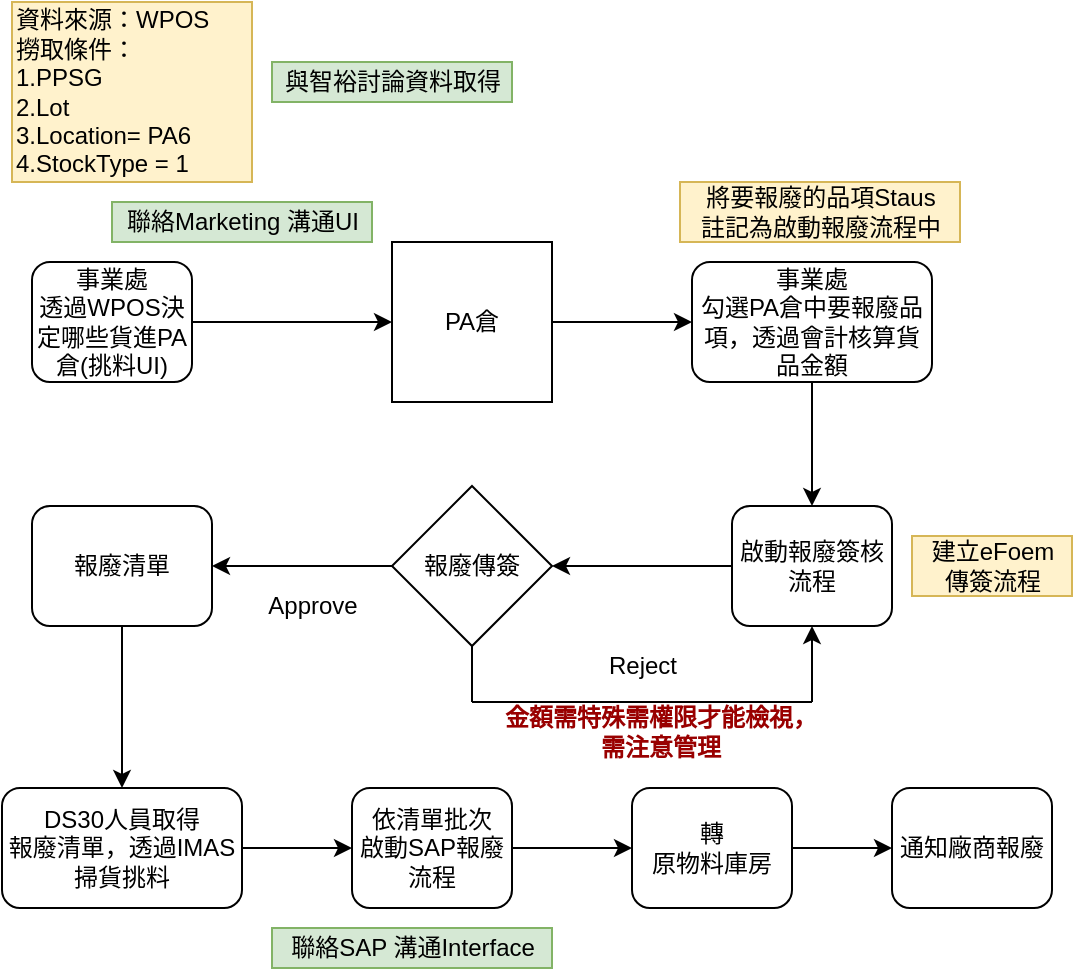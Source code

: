 <mxfile version="14.1.1" type="github">
  <diagram id="eHl3Pnx0dC-pPQDBPnPY" name="Page-1">
    <mxGraphModel dx="981" dy="548" grid="1" gridSize="10" guides="1" tooltips="1" connect="1" arrows="1" fold="1" page="1" pageScale="1" pageWidth="827" pageHeight="1169" math="0" shadow="0">
      <root>
        <mxCell id="0" />
        <mxCell id="1" parent="0" />
        <mxCell id="GB96E8nmfk6Ky5J-cWhC-1" value="事業處&lt;br&gt;勾選PA倉中要報廢品項，透過會計核算貨品金額" style="rounded=1;whiteSpace=wrap;html=1;" vertex="1" parent="1">
          <mxGeometry x="350" y="290" width="120" height="60" as="geometry" />
        </mxCell>
        <mxCell id="GB96E8nmfk6Ky5J-cWhC-35" style="edgeStyle=orthogonalEdgeStyle;rounded=0;orthogonalLoop=1;jettySize=auto;html=1;entryX=0;entryY=0.5;entryDx=0;entryDy=0;" edge="1" parent="1" source="GB96E8nmfk6Ky5J-cWhC-2" target="GB96E8nmfk6Ky5J-cWhC-34">
          <mxGeometry relative="1" as="geometry" />
        </mxCell>
        <mxCell id="GB96E8nmfk6Ky5J-cWhC-2" value="DS30人員取得&lt;br&gt;報廢清單，透過IMAS掃貨挑料" style="rounded=1;whiteSpace=wrap;html=1;" vertex="1" parent="1">
          <mxGeometry x="5" y="553" width="120" height="60" as="geometry" />
        </mxCell>
        <mxCell id="GB96E8nmfk6Ky5J-cWhC-10" style="edgeStyle=orthogonalEdgeStyle;rounded=0;orthogonalLoop=1;jettySize=auto;html=1;entryX=0;entryY=0.5;entryDx=0;entryDy=0;" edge="1" parent="1" source="GB96E8nmfk6Ky5J-cWhC-3" target="GB96E8nmfk6Ky5J-cWhC-4">
          <mxGeometry relative="1" as="geometry" />
        </mxCell>
        <mxCell id="GB96E8nmfk6Ky5J-cWhC-3" value="轉&lt;br&gt;原物料庫房" style="rounded=1;whiteSpace=wrap;html=1;" vertex="1" parent="1">
          <mxGeometry x="320" y="553" width="80" height="60" as="geometry" />
        </mxCell>
        <mxCell id="GB96E8nmfk6Ky5J-cWhC-4" value="通知廠商報廢" style="rounded=1;whiteSpace=wrap;html=1;" vertex="1" parent="1">
          <mxGeometry x="450" y="553" width="80" height="60" as="geometry" />
        </mxCell>
        <mxCell id="GB96E8nmfk6Ky5J-cWhC-22" style="edgeStyle=orthogonalEdgeStyle;rounded=0;orthogonalLoop=1;jettySize=auto;html=1;entryX=0.5;entryY=0;entryDx=0;entryDy=0;exitX=0.5;exitY=1;exitDx=0;exitDy=0;" edge="1" parent="1" source="GB96E8nmfk6Ky5J-cWhC-1" target="GB96E8nmfk6Ky5J-cWhC-19">
          <mxGeometry relative="1" as="geometry">
            <mxPoint x="410" y="360" as="sourcePoint" />
          </mxGeometry>
        </mxCell>
        <mxCell id="GB96E8nmfk6Ky5J-cWhC-78" style="edgeStyle=orthogonalEdgeStyle;rounded=0;orthogonalLoop=1;jettySize=auto;html=1;" edge="1" parent="1" source="GB96E8nmfk6Ky5J-cWhC-15" target="GB96E8nmfk6Ky5J-cWhC-77">
          <mxGeometry relative="1" as="geometry" />
        </mxCell>
        <mxCell id="GB96E8nmfk6Ky5J-cWhC-15" value="事業處&lt;br&gt;透過WPOS決定哪些貨進PA倉(挑料UI)" style="rounded=1;whiteSpace=wrap;html=1;" vertex="1" parent="1">
          <mxGeometry x="20" y="290" width="80" height="60" as="geometry" />
        </mxCell>
        <mxCell id="GB96E8nmfk6Ky5J-cWhC-65" style="edgeStyle=orthogonalEdgeStyle;rounded=0;orthogonalLoop=1;jettySize=auto;html=1;entryX=1;entryY=0.5;entryDx=0;entryDy=0;" edge="1" parent="1" source="GB96E8nmfk6Ky5J-cWhC-19" target="GB96E8nmfk6Ky5J-cWhC-64">
          <mxGeometry relative="1" as="geometry" />
        </mxCell>
        <mxCell id="GB96E8nmfk6Ky5J-cWhC-19" value="啟動報廢簽核流程" style="rounded=1;whiteSpace=wrap;html=1;" vertex="1" parent="1">
          <mxGeometry x="370" y="412" width="80" height="60" as="geometry" />
        </mxCell>
        <mxCell id="GB96E8nmfk6Ky5J-cWhC-36" style="edgeStyle=orthogonalEdgeStyle;rounded=0;orthogonalLoop=1;jettySize=auto;html=1;entryX=0;entryY=0.5;entryDx=0;entryDy=0;" edge="1" parent="1" source="GB96E8nmfk6Ky5J-cWhC-34" target="GB96E8nmfk6Ky5J-cWhC-3">
          <mxGeometry relative="1" as="geometry" />
        </mxCell>
        <mxCell id="GB96E8nmfk6Ky5J-cWhC-34" value="依清單批次&lt;br&gt;啟動SAP報廢流程" style="rounded=1;whiteSpace=wrap;html=1;" vertex="1" parent="1">
          <mxGeometry x="180" y="553" width="80" height="60" as="geometry" />
        </mxCell>
        <mxCell id="GB96E8nmfk6Ky5J-cWhC-49" style="edgeStyle=orthogonalEdgeStyle;rounded=0;orthogonalLoop=1;jettySize=auto;html=1;" edge="1" parent="1" source="GB96E8nmfk6Ky5J-cWhC-37" target="GB96E8nmfk6Ky5J-cWhC-2">
          <mxGeometry relative="1" as="geometry" />
        </mxCell>
        <mxCell id="GB96E8nmfk6Ky5J-cWhC-37" value="報廢清單" style="rounded=1;whiteSpace=wrap;html=1;" vertex="1" parent="1">
          <mxGeometry x="20" y="412" width="90" height="60" as="geometry" />
        </mxCell>
        <mxCell id="GB96E8nmfk6Ky5J-cWhC-41" value="資料來源：WPOS&amp;nbsp;&lt;br&gt;撈取條件：&lt;br&gt;1.PPSG &lt;br&gt;2.Lot &lt;br&gt;3.Location= PA6 &lt;br&gt;4.StockType = 1&amp;nbsp;" style="text;html=1;align=left;verticalAlign=middle;resizable=0;points=[];autosize=1;fillColor=#fff2cc;strokeColor=#d6b656;" vertex="1" parent="1">
          <mxGeometry x="10" y="160" width="120" height="90" as="geometry" />
        </mxCell>
        <mxCell id="GB96E8nmfk6Ky5J-cWhC-43" value="聯絡SAP 溝通Interface" style="text;html=1;align=center;verticalAlign=middle;resizable=0;points=[];autosize=1;fillColor=#d5e8d4;strokeColor=#82b366;" vertex="1" parent="1">
          <mxGeometry x="140" y="623" width="140" height="20" as="geometry" />
        </mxCell>
        <mxCell id="GB96E8nmfk6Ky5J-cWhC-44" value="聯絡Marketing 溝通UI" style="text;html=1;align=center;verticalAlign=middle;resizable=0;points=[];autosize=1;fillColor=#d5e8d4;strokeColor=#82b366;" vertex="1" parent="1">
          <mxGeometry x="60" y="260" width="130" height="20" as="geometry" />
        </mxCell>
        <mxCell id="GB96E8nmfk6Ky5J-cWhC-45" value="與智裕討論資料取得" style="text;html=1;align=center;verticalAlign=middle;resizable=0;points=[];autosize=1;fillColor=#d5e8d4;strokeColor=#82b366;" vertex="1" parent="1">
          <mxGeometry x="140" y="190" width="120" height="20" as="geometry" />
        </mxCell>
        <mxCell id="GB96E8nmfk6Ky5J-cWhC-63" value="將要報廢的品項Staus&lt;br&gt;註記為啟動報廢流程中" style="text;html=1;align=center;verticalAlign=middle;resizable=0;points=[];autosize=1;fillColor=#fff2cc;strokeColor=#d6b656;" vertex="1" parent="1">
          <mxGeometry x="344" y="250" width="140" height="30" as="geometry" />
        </mxCell>
        <mxCell id="GB96E8nmfk6Ky5J-cWhC-66" style="edgeStyle=orthogonalEdgeStyle;rounded=0;orthogonalLoop=1;jettySize=auto;html=1;entryX=1;entryY=0.5;entryDx=0;entryDy=0;" edge="1" parent="1" source="GB96E8nmfk6Ky5J-cWhC-64" target="GB96E8nmfk6Ky5J-cWhC-37">
          <mxGeometry relative="1" as="geometry" />
        </mxCell>
        <mxCell id="GB96E8nmfk6Ky5J-cWhC-64" value="報廢傳簽" style="rhombus;whiteSpace=wrap;html=1;" vertex="1" parent="1">
          <mxGeometry x="200" y="402" width="80" height="80" as="geometry" />
        </mxCell>
        <mxCell id="GB96E8nmfk6Ky5J-cWhC-71" value="" style="endArrow=none;html=1;" edge="1" parent="1">
          <mxGeometry width="50" height="50" relative="1" as="geometry">
            <mxPoint x="240" y="510" as="sourcePoint" />
            <mxPoint x="410" y="510" as="targetPoint" />
          </mxGeometry>
        </mxCell>
        <mxCell id="GB96E8nmfk6Ky5J-cWhC-72" value="" style="endArrow=none;html=1;entryX=0.5;entryY=1;entryDx=0;entryDy=0;" edge="1" parent="1" target="GB96E8nmfk6Ky5J-cWhC-64">
          <mxGeometry width="50" height="50" relative="1" as="geometry">
            <mxPoint x="240" y="510" as="sourcePoint" />
            <mxPoint x="240" y="470" as="targetPoint" />
          </mxGeometry>
        </mxCell>
        <mxCell id="GB96E8nmfk6Ky5J-cWhC-73" value="" style="endArrow=classic;html=1;entryX=0.5;entryY=1;entryDx=0;entryDy=0;" edge="1" parent="1" target="GB96E8nmfk6Ky5J-cWhC-19">
          <mxGeometry width="50" height="50" relative="1" as="geometry">
            <mxPoint x="410" y="510" as="sourcePoint" />
            <mxPoint x="480" y="490" as="targetPoint" />
          </mxGeometry>
        </mxCell>
        <mxCell id="GB96E8nmfk6Ky5J-cWhC-74" value="Approve" style="text;html=1;align=center;verticalAlign=middle;resizable=0;points=[];autosize=1;" vertex="1" parent="1">
          <mxGeometry x="130" y="452" width="60" height="20" as="geometry" />
        </mxCell>
        <mxCell id="GB96E8nmfk6Ky5J-cWhC-75" value="Reject" style="text;html=1;align=center;verticalAlign=middle;resizable=0;points=[];autosize=1;" vertex="1" parent="1">
          <mxGeometry x="300" y="482" width="50" height="20" as="geometry" />
        </mxCell>
        <mxCell id="GB96E8nmfk6Ky5J-cWhC-76" value="&lt;font color=&quot;#990000&quot;&gt;金額需特殊需權限才能檢視，&lt;br&gt;需注意管理&lt;/font&gt;" style="text;html=1;align=center;verticalAlign=middle;resizable=0;points=[];autosize=1;fontStyle=1" vertex="1" parent="1">
          <mxGeometry x="249" y="510" width="170" height="30" as="geometry" />
        </mxCell>
        <mxCell id="GB96E8nmfk6Ky5J-cWhC-79" style="edgeStyle=orthogonalEdgeStyle;rounded=0;orthogonalLoop=1;jettySize=auto;html=1;" edge="1" parent="1" source="GB96E8nmfk6Ky5J-cWhC-77" target="GB96E8nmfk6Ky5J-cWhC-1">
          <mxGeometry relative="1" as="geometry" />
        </mxCell>
        <mxCell id="GB96E8nmfk6Ky5J-cWhC-77" value="PA倉" style="whiteSpace=wrap;html=1;aspect=fixed;" vertex="1" parent="1">
          <mxGeometry x="200" y="280" width="80" height="80" as="geometry" />
        </mxCell>
        <mxCell id="GB96E8nmfk6Ky5J-cWhC-80" value="建立eFoem&lt;br&gt;傳簽流程" style="text;html=1;align=center;verticalAlign=middle;resizable=0;points=[];autosize=1;fillColor=#fff2cc;strokeColor=#d6b656;" vertex="1" parent="1">
          <mxGeometry x="460" y="427" width="80" height="30" as="geometry" />
        </mxCell>
      </root>
    </mxGraphModel>
  </diagram>
</mxfile>

